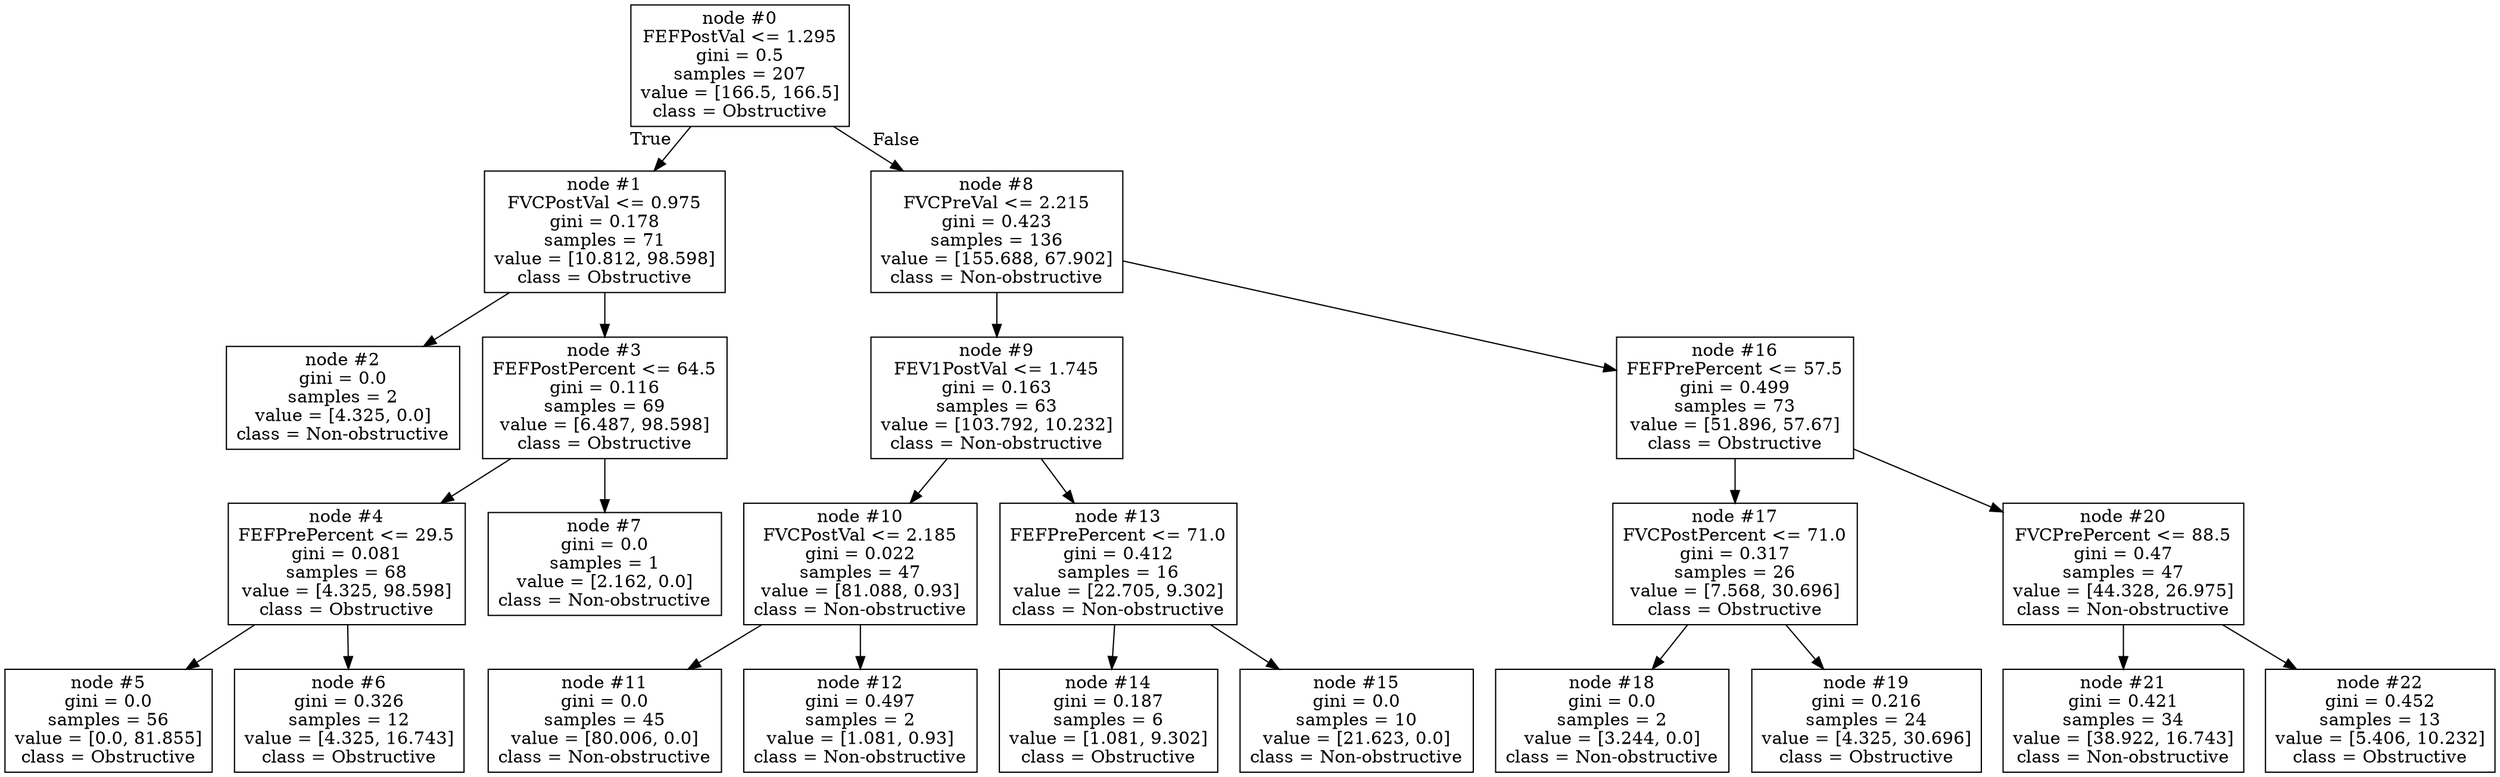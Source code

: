 digraph Tree {
node [shape=box] ;
0 [label="node #0\nFEFPostVal <= 1.295\ngini = 0.5\nsamples = 207\nvalue = [166.5, 166.5]\nclass = Obstructive"] ;
1 [label="node #1\nFVCPostVal <= 0.975\ngini = 0.178\nsamples = 71\nvalue = [10.812, 98.598]\nclass = Obstructive"] ;
0 -> 1 [labeldistance=2.5, labelangle=45, headlabel="True"] ;
2 [label="node #2\ngini = 0.0\nsamples = 2\nvalue = [4.325, 0.0]\nclass = Non-obstructive"] ;
1 -> 2 ;
3 [label="node #3\nFEFPostPercent <= 64.5\ngini = 0.116\nsamples = 69\nvalue = [6.487, 98.598]\nclass = Obstructive"] ;
1 -> 3 ;
4 [label="node #4\nFEFPrePercent <= 29.5\ngini = 0.081\nsamples = 68\nvalue = [4.325, 98.598]\nclass = Obstructive"] ;
3 -> 4 ;
5 [label="node #5\ngini = 0.0\nsamples = 56\nvalue = [0.0, 81.855]\nclass = Obstructive"] ;
4 -> 5 ;
6 [label="node #6\ngini = 0.326\nsamples = 12\nvalue = [4.325, 16.743]\nclass = Obstructive"] ;
4 -> 6 ;
7 [label="node #7\ngini = 0.0\nsamples = 1\nvalue = [2.162, 0.0]\nclass = Non-obstructive"] ;
3 -> 7 ;
8 [label="node #8\nFVCPreVal <= 2.215\ngini = 0.423\nsamples = 136\nvalue = [155.688, 67.902]\nclass = Non-obstructive"] ;
0 -> 8 [labeldistance=2.5, labelangle=-45, headlabel="False"] ;
9 [label="node #9\nFEV1PostVal <= 1.745\ngini = 0.163\nsamples = 63\nvalue = [103.792, 10.232]\nclass = Non-obstructive"] ;
8 -> 9 ;
10 [label="node #10\nFVCPostVal <= 2.185\ngini = 0.022\nsamples = 47\nvalue = [81.088, 0.93]\nclass = Non-obstructive"] ;
9 -> 10 ;
11 [label="node #11\ngini = 0.0\nsamples = 45\nvalue = [80.006, 0.0]\nclass = Non-obstructive"] ;
10 -> 11 ;
12 [label="node #12\ngini = 0.497\nsamples = 2\nvalue = [1.081, 0.93]\nclass = Non-obstructive"] ;
10 -> 12 ;
13 [label="node #13\nFEFPrePercent <= 71.0\ngini = 0.412\nsamples = 16\nvalue = [22.705, 9.302]\nclass = Non-obstructive"] ;
9 -> 13 ;
14 [label="node #14\ngini = 0.187\nsamples = 6\nvalue = [1.081, 9.302]\nclass = Obstructive"] ;
13 -> 14 ;
15 [label="node #15\ngini = 0.0\nsamples = 10\nvalue = [21.623, 0.0]\nclass = Non-obstructive"] ;
13 -> 15 ;
16 [label="node #16\nFEFPrePercent <= 57.5\ngini = 0.499\nsamples = 73\nvalue = [51.896, 57.67]\nclass = Obstructive"] ;
8 -> 16 ;
17 [label="node #17\nFVCPostPercent <= 71.0\ngini = 0.317\nsamples = 26\nvalue = [7.568, 30.696]\nclass = Obstructive"] ;
16 -> 17 ;
18 [label="node #18\ngini = 0.0\nsamples = 2\nvalue = [3.244, 0.0]\nclass = Non-obstructive"] ;
17 -> 18 ;
19 [label="node #19\ngini = 0.216\nsamples = 24\nvalue = [4.325, 30.696]\nclass = Obstructive"] ;
17 -> 19 ;
20 [label="node #20\nFVCPrePercent <= 88.5\ngini = 0.47\nsamples = 47\nvalue = [44.328, 26.975]\nclass = Non-obstructive"] ;
16 -> 20 ;
21 [label="node #21\ngini = 0.421\nsamples = 34\nvalue = [38.922, 16.743]\nclass = Non-obstructive"] ;
20 -> 21 ;
22 [label="node #22\ngini = 0.452\nsamples = 13\nvalue = [5.406, 10.232]\nclass = Obstructive"] ;
20 -> 22 ;
}